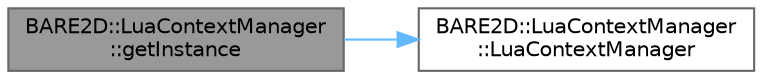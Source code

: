 digraph "BARE2D::LuaContextManager::getInstance"
{
 // INTERACTIVE_SVG=YES
 // LATEX_PDF_SIZE
  bgcolor="transparent";
  edge [fontname=Helvetica,fontsize=10,labelfontname=Helvetica,labelfontsize=10];
  node [fontname=Helvetica,fontsize=10,shape=box,height=0.2,width=0.4];
  rankdir="LR";
  Node1 [label="BARE2D::LuaContextManager\l::getInstance",height=0.2,width=0.4,color="gray40", fillcolor="grey60", style="filled", fontcolor="black",tooltip=" "];
  Node1 -> Node2 [color="steelblue1",style="solid"];
  Node2 [label="BARE2D::LuaContextManager\l::LuaContextManager",height=0.2,width=0.4,color="grey40", fillcolor="white", style="filled",URL="$class_b_a_r_e2_d_1_1_lua_context_manager.html#a6ef7c994b12b8637f33c9cfe875c101d",tooltip=" "];
}
